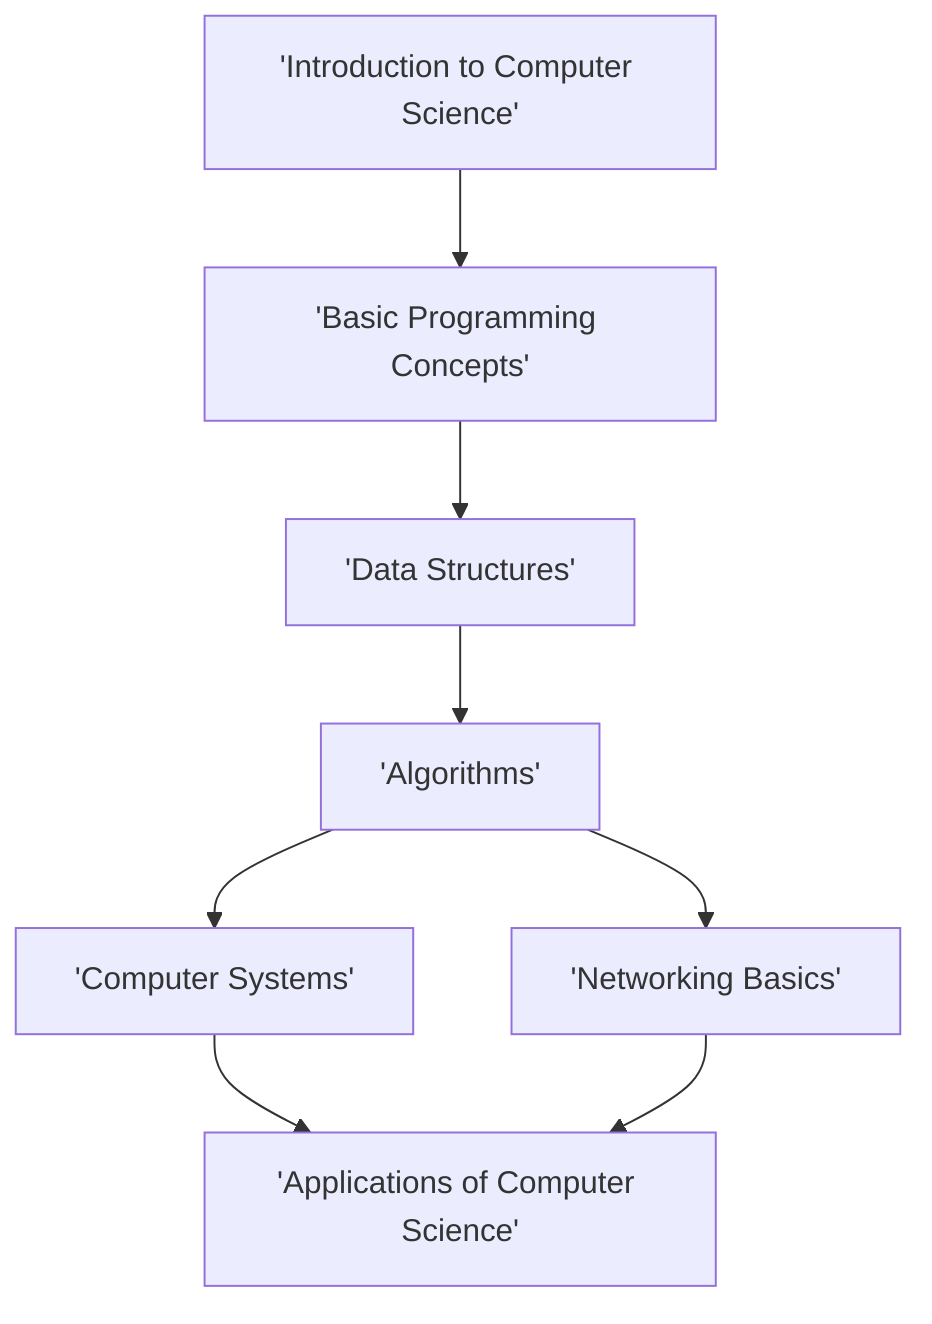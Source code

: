 flowchart TD
    A['Introduction to Computer Science'] --> B['Basic Programming Concepts']
    B --> C['Data Structures']
    C --> D['Algorithms']
    D --> E['Computer Systems']
    D --> F['Networking Basics']
    E --> G['Applications of Computer Science']
    F --> G